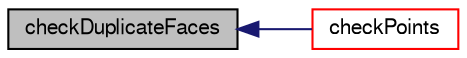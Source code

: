 digraph "checkDuplicateFaces"
{
  bgcolor="transparent";
  edge [fontname="FreeSans",fontsize="10",labelfontname="FreeSans",labelfontsize="10"];
  node [fontname="FreeSans",fontsize="10",shape=record];
  rankdir="LR";
  Node9495 [label="checkDuplicateFaces",height=0.2,width=0.4,color="black", fillcolor="grey75", style="filled", fontcolor="black"];
  Node9495 -> Node9496 [dir="back",color="midnightblue",fontsize="10",style="solid",fontname="FreeSans"];
  Node9496 [label="checkPoints",height=0.2,width=0.4,color="red",URL="$a27530.html#a5b1156ece7de33f0f5e48288fba7163a",tooltip="Check for unused points. "];
}
